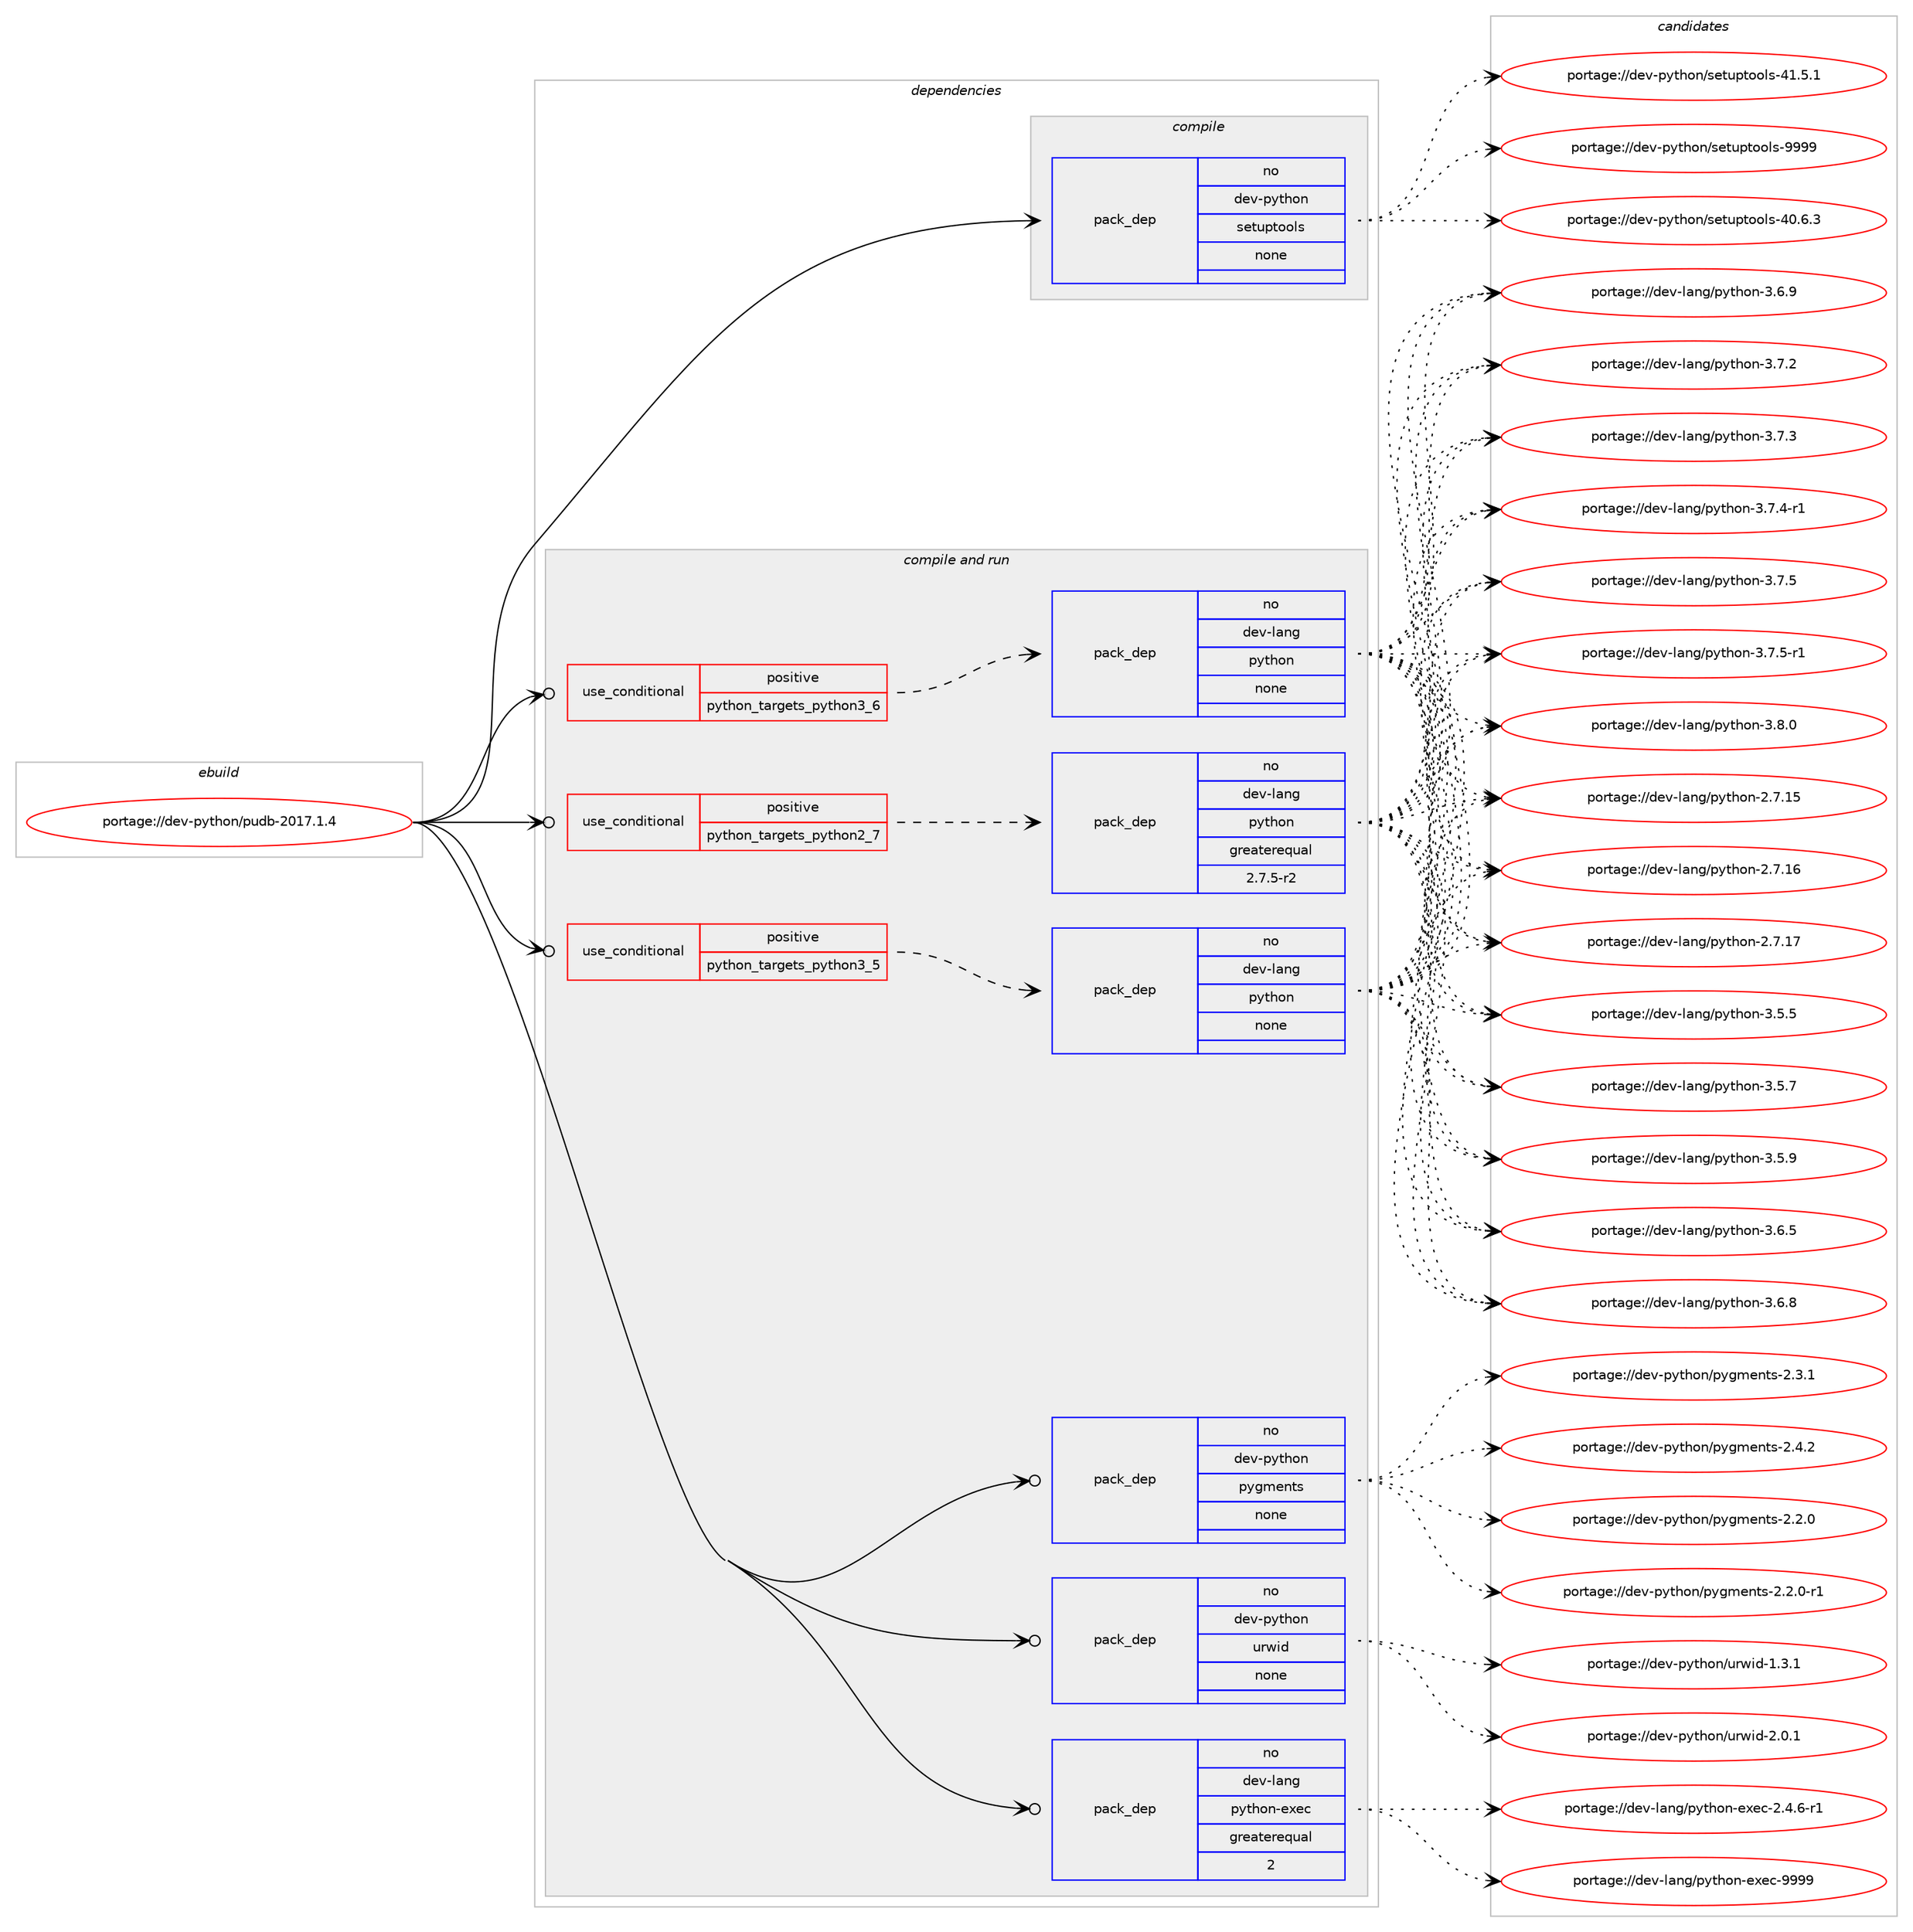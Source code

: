 digraph prolog {

# *************
# Graph options
# *************

newrank=true;
concentrate=true;
compound=true;
graph [rankdir=LR,fontname=Helvetica,fontsize=10,ranksep=1.5];#, ranksep=2.5, nodesep=0.2];
edge  [arrowhead=vee];
node  [fontname=Helvetica,fontsize=10];

# **********
# The ebuild
# **********

subgraph cluster_leftcol {
color=gray;
rank=same;
label=<<i>ebuild</i>>;
id [label="portage://dev-python/pudb-2017.1.4", color=red, width=4, href="../dev-python/pudb-2017.1.4.svg"];
}

# ****************
# The dependencies
# ****************

subgraph cluster_midcol {
color=gray;
label=<<i>dependencies</i>>;
subgraph cluster_compile {
fillcolor="#eeeeee";
style=filled;
label=<<i>compile</i>>;
subgraph pack120759 {
dependency158493 [label=<<TABLE BORDER="0" CELLBORDER="1" CELLSPACING="0" CELLPADDING="4" WIDTH="220"><TR><TD ROWSPAN="6" CELLPADDING="30">pack_dep</TD></TR><TR><TD WIDTH="110">no</TD></TR><TR><TD>dev-python</TD></TR><TR><TD>setuptools</TD></TR><TR><TD>none</TD></TR><TR><TD></TD></TR></TABLE>>, shape=none, color=blue];
}
id:e -> dependency158493:w [weight=20,style="solid",arrowhead="vee"];
}
subgraph cluster_compileandrun {
fillcolor="#eeeeee";
style=filled;
label=<<i>compile and run</i>>;
subgraph cond34369 {
dependency158494 [label=<<TABLE BORDER="0" CELLBORDER="1" CELLSPACING="0" CELLPADDING="4"><TR><TD ROWSPAN="3" CELLPADDING="10">use_conditional</TD></TR><TR><TD>positive</TD></TR><TR><TD>python_targets_python2_7</TD></TR></TABLE>>, shape=none, color=red];
subgraph pack120760 {
dependency158495 [label=<<TABLE BORDER="0" CELLBORDER="1" CELLSPACING="0" CELLPADDING="4" WIDTH="220"><TR><TD ROWSPAN="6" CELLPADDING="30">pack_dep</TD></TR><TR><TD WIDTH="110">no</TD></TR><TR><TD>dev-lang</TD></TR><TR><TD>python</TD></TR><TR><TD>greaterequal</TD></TR><TR><TD>2.7.5-r2</TD></TR></TABLE>>, shape=none, color=blue];
}
dependency158494:e -> dependency158495:w [weight=20,style="dashed",arrowhead="vee"];
}
id:e -> dependency158494:w [weight=20,style="solid",arrowhead="odotvee"];
subgraph cond34370 {
dependency158496 [label=<<TABLE BORDER="0" CELLBORDER="1" CELLSPACING="0" CELLPADDING="4"><TR><TD ROWSPAN="3" CELLPADDING="10">use_conditional</TD></TR><TR><TD>positive</TD></TR><TR><TD>python_targets_python3_5</TD></TR></TABLE>>, shape=none, color=red];
subgraph pack120761 {
dependency158497 [label=<<TABLE BORDER="0" CELLBORDER="1" CELLSPACING="0" CELLPADDING="4" WIDTH="220"><TR><TD ROWSPAN="6" CELLPADDING="30">pack_dep</TD></TR><TR><TD WIDTH="110">no</TD></TR><TR><TD>dev-lang</TD></TR><TR><TD>python</TD></TR><TR><TD>none</TD></TR><TR><TD></TD></TR></TABLE>>, shape=none, color=blue];
}
dependency158496:e -> dependency158497:w [weight=20,style="dashed",arrowhead="vee"];
}
id:e -> dependency158496:w [weight=20,style="solid",arrowhead="odotvee"];
subgraph cond34371 {
dependency158498 [label=<<TABLE BORDER="0" CELLBORDER="1" CELLSPACING="0" CELLPADDING="4"><TR><TD ROWSPAN="3" CELLPADDING="10">use_conditional</TD></TR><TR><TD>positive</TD></TR><TR><TD>python_targets_python3_6</TD></TR></TABLE>>, shape=none, color=red];
subgraph pack120762 {
dependency158499 [label=<<TABLE BORDER="0" CELLBORDER="1" CELLSPACING="0" CELLPADDING="4" WIDTH="220"><TR><TD ROWSPAN="6" CELLPADDING="30">pack_dep</TD></TR><TR><TD WIDTH="110">no</TD></TR><TR><TD>dev-lang</TD></TR><TR><TD>python</TD></TR><TR><TD>none</TD></TR><TR><TD></TD></TR></TABLE>>, shape=none, color=blue];
}
dependency158498:e -> dependency158499:w [weight=20,style="dashed",arrowhead="vee"];
}
id:e -> dependency158498:w [weight=20,style="solid",arrowhead="odotvee"];
subgraph pack120763 {
dependency158500 [label=<<TABLE BORDER="0" CELLBORDER="1" CELLSPACING="0" CELLPADDING="4" WIDTH="220"><TR><TD ROWSPAN="6" CELLPADDING="30">pack_dep</TD></TR><TR><TD WIDTH="110">no</TD></TR><TR><TD>dev-lang</TD></TR><TR><TD>python-exec</TD></TR><TR><TD>greaterequal</TD></TR><TR><TD>2</TD></TR></TABLE>>, shape=none, color=blue];
}
id:e -> dependency158500:w [weight=20,style="solid",arrowhead="odotvee"];
subgraph pack120764 {
dependency158501 [label=<<TABLE BORDER="0" CELLBORDER="1" CELLSPACING="0" CELLPADDING="4" WIDTH="220"><TR><TD ROWSPAN="6" CELLPADDING="30">pack_dep</TD></TR><TR><TD WIDTH="110">no</TD></TR><TR><TD>dev-python</TD></TR><TR><TD>pygments</TD></TR><TR><TD>none</TD></TR><TR><TD></TD></TR></TABLE>>, shape=none, color=blue];
}
id:e -> dependency158501:w [weight=20,style="solid",arrowhead="odotvee"];
subgraph pack120765 {
dependency158502 [label=<<TABLE BORDER="0" CELLBORDER="1" CELLSPACING="0" CELLPADDING="4" WIDTH="220"><TR><TD ROWSPAN="6" CELLPADDING="30">pack_dep</TD></TR><TR><TD WIDTH="110">no</TD></TR><TR><TD>dev-python</TD></TR><TR><TD>urwid</TD></TR><TR><TD>none</TD></TR><TR><TD></TD></TR></TABLE>>, shape=none, color=blue];
}
id:e -> dependency158502:w [weight=20,style="solid",arrowhead="odotvee"];
}
subgraph cluster_run {
fillcolor="#eeeeee";
style=filled;
label=<<i>run</i>>;
}
}

# **************
# The candidates
# **************

subgraph cluster_choices {
rank=same;
color=gray;
label=<<i>candidates</i>>;

subgraph choice120759 {
color=black;
nodesep=1;
choiceportage100101118451121211161041111104711510111611711211611111110811545524846544651 [label="portage://dev-python/setuptools-40.6.3", color=red, width=4,href="../dev-python/setuptools-40.6.3.svg"];
choiceportage100101118451121211161041111104711510111611711211611111110811545524946534649 [label="portage://dev-python/setuptools-41.5.1", color=red, width=4,href="../dev-python/setuptools-41.5.1.svg"];
choiceportage10010111845112121116104111110471151011161171121161111111081154557575757 [label="portage://dev-python/setuptools-9999", color=red, width=4,href="../dev-python/setuptools-9999.svg"];
dependency158493:e -> choiceportage100101118451121211161041111104711510111611711211611111110811545524846544651:w [style=dotted,weight="100"];
dependency158493:e -> choiceportage100101118451121211161041111104711510111611711211611111110811545524946534649:w [style=dotted,weight="100"];
dependency158493:e -> choiceportage10010111845112121116104111110471151011161171121161111111081154557575757:w [style=dotted,weight="100"];
}
subgraph choice120760 {
color=black;
nodesep=1;
choiceportage10010111845108971101034711212111610411111045504655464953 [label="portage://dev-lang/python-2.7.15", color=red, width=4,href="../dev-lang/python-2.7.15.svg"];
choiceportage10010111845108971101034711212111610411111045504655464954 [label="portage://dev-lang/python-2.7.16", color=red, width=4,href="../dev-lang/python-2.7.16.svg"];
choiceportage10010111845108971101034711212111610411111045504655464955 [label="portage://dev-lang/python-2.7.17", color=red, width=4,href="../dev-lang/python-2.7.17.svg"];
choiceportage100101118451089711010347112121116104111110455146534653 [label="portage://dev-lang/python-3.5.5", color=red, width=4,href="../dev-lang/python-3.5.5.svg"];
choiceportage100101118451089711010347112121116104111110455146534655 [label="portage://dev-lang/python-3.5.7", color=red, width=4,href="../dev-lang/python-3.5.7.svg"];
choiceportage100101118451089711010347112121116104111110455146534657 [label="portage://dev-lang/python-3.5.9", color=red, width=4,href="../dev-lang/python-3.5.9.svg"];
choiceportage100101118451089711010347112121116104111110455146544653 [label="portage://dev-lang/python-3.6.5", color=red, width=4,href="../dev-lang/python-3.6.5.svg"];
choiceportage100101118451089711010347112121116104111110455146544656 [label="portage://dev-lang/python-3.6.8", color=red, width=4,href="../dev-lang/python-3.6.8.svg"];
choiceportage100101118451089711010347112121116104111110455146544657 [label="portage://dev-lang/python-3.6.9", color=red, width=4,href="../dev-lang/python-3.6.9.svg"];
choiceportage100101118451089711010347112121116104111110455146554650 [label="portage://dev-lang/python-3.7.2", color=red, width=4,href="../dev-lang/python-3.7.2.svg"];
choiceportage100101118451089711010347112121116104111110455146554651 [label="portage://dev-lang/python-3.7.3", color=red, width=4,href="../dev-lang/python-3.7.3.svg"];
choiceportage1001011184510897110103471121211161041111104551465546524511449 [label="portage://dev-lang/python-3.7.4-r1", color=red, width=4,href="../dev-lang/python-3.7.4-r1.svg"];
choiceportage100101118451089711010347112121116104111110455146554653 [label="portage://dev-lang/python-3.7.5", color=red, width=4,href="../dev-lang/python-3.7.5.svg"];
choiceportage1001011184510897110103471121211161041111104551465546534511449 [label="portage://dev-lang/python-3.7.5-r1", color=red, width=4,href="../dev-lang/python-3.7.5-r1.svg"];
choiceportage100101118451089711010347112121116104111110455146564648 [label="portage://dev-lang/python-3.8.0", color=red, width=4,href="../dev-lang/python-3.8.0.svg"];
dependency158495:e -> choiceportage10010111845108971101034711212111610411111045504655464953:w [style=dotted,weight="100"];
dependency158495:e -> choiceportage10010111845108971101034711212111610411111045504655464954:w [style=dotted,weight="100"];
dependency158495:e -> choiceportage10010111845108971101034711212111610411111045504655464955:w [style=dotted,weight="100"];
dependency158495:e -> choiceportage100101118451089711010347112121116104111110455146534653:w [style=dotted,weight="100"];
dependency158495:e -> choiceportage100101118451089711010347112121116104111110455146534655:w [style=dotted,weight="100"];
dependency158495:e -> choiceportage100101118451089711010347112121116104111110455146534657:w [style=dotted,weight="100"];
dependency158495:e -> choiceportage100101118451089711010347112121116104111110455146544653:w [style=dotted,weight="100"];
dependency158495:e -> choiceportage100101118451089711010347112121116104111110455146544656:w [style=dotted,weight="100"];
dependency158495:e -> choiceportage100101118451089711010347112121116104111110455146544657:w [style=dotted,weight="100"];
dependency158495:e -> choiceportage100101118451089711010347112121116104111110455146554650:w [style=dotted,weight="100"];
dependency158495:e -> choiceportage100101118451089711010347112121116104111110455146554651:w [style=dotted,weight="100"];
dependency158495:e -> choiceportage1001011184510897110103471121211161041111104551465546524511449:w [style=dotted,weight="100"];
dependency158495:e -> choiceportage100101118451089711010347112121116104111110455146554653:w [style=dotted,weight="100"];
dependency158495:e -> choiceportage1001011184510897110103471121211161041111104551465546534511449:w [style=dotted,weight="100"];
dependency158495:e -> choiceportage100101118451089711010347112121116104111110455146564648:w [style=dotted,weight="100"];
}
subgraph choice120761 {
color=black;
nodesep=1;
choiceportage10010111845108971101034711212111610411111045504655464953 [label="portage://dev-lang/python-2.7.15", color=red, width=4,href="../dev-lang/python-2.7.15.svg"];
choiceportage10010111845108971101034711212111610411111045504655464954 [label="portage://dev-lang/python-2.7.16", color=red, width=4,href="../dev-lang/python-2.7.16.svg"];
choiceportage10010111845108971101034711212111610411111045504655464955 [label="portage://dev-lang/python-2.7.17", color=red, width=4,href="../dev-lang/python-2.7.17.svg"];
choiceportage100101118451089711010347112121116104111110455146534653 [label="portage://dev-lang/python-3.5.5", color=red, width=4,href="../dev-lang/python-3.5.5.svg"];
choiceportage100101118451089711010347112121116104111110455146534655 [label="portage://dev-lang/python-3.5.7", color=red, width=4,href="../dev-lang/python-3.5.7.svg"];
choiceportage100101118451089711010347112121116104111110455146534657 [label="portage://dev-lang/python-3.5.9", color=red, width=4,href="../dev-lang/python-3.5.9.svg"];
choiceportage100101118451089711010347112121116104111110455146544653 [label="portage://dev-lang/python-3.6.5", color=red, width=4,href="../dev-lang/python-3.6.5.svg"];
choiceportage100101118451089711010347112121116104111110455146544656 [label="portage://dev-lang/python-3.6.8", color=red, width=4,href="../dev-lang/python-3.6.8.svg"];
choiceportage100101118451089711010347112121116104111110455146544657 [label="portage://dev-lang/python-3.6.9", color=red, width=4,href="../dev-lang/python-3.6.9.svg"];
choiceportage100101118451089711010347112121116104111110455146554650 [label="portage://dev-lang/python-3.7.2", color=red, width=4,href="../dev-lang/python-3.7.2.svg"];
choiceportage100101118451089711010347112121116104111110455146554651 [label="portage://dev-lang/python-3.7.3", color=red, width=4,href="../dev-lang/python-3.7.3.svg"];
choiceportage1001011184510897110103471121211161041111104551465546524511449 [label="portage://dev-lang/python-3.7.4-r1", color=red, width=4,href="../dev-lang/python-3.7.4-r1.svg"];
choiceportage100101118451089711010347112121116104111110455146554653 [label="portage://dev-lang/python-3.7.5", color=red, width=4,href="../dev-lang/python-3.7.5.svg"];
choiceportage1001011184510897110103471121211161041111104551465546534511449 [label="portage://dev-lang/python-3.7.5-r1", color=red, width=4,href="../dev-lang/python-3.7.5-r1.svg"];
choiceportage100101118451089711010347112121116104111110455146564648 [label="portage://dev-lang/python-3.8.0", color=red, width=4,href="../dev-lang/python-3.8.0.svg"];
dependency158497:e -> choiceportage10010111845108971101034711212111610411111045504655464953:w [style=dotted,weight="100"];
dependency158497:e -> choiceportage10010111845108971101034711212111610411111045504655464954:w [style=dotted,weight="100"];
dependency158497:e -> choiceportage10010111845108971101034711212111610411111045504655464955:w [style=dotted,weight="100"];
dependency158497:e -> choiceportage100101118451089711010347112121116104111110455146534653:w [style=dotted,weight="100"];
dependency158497:e -> choiceportage100101118451089711010347112121116104111110455146534655:w [style=dotted,weight="100"];
dependency158497:e -> choiceportage100101118451089711010347112121116104111110455146534657:w [style=dotted,weight="100"];
dependency158497:e -> choiceportage100101118451089711010347112121116104111110455146544653:w [style=dotted,weight="100"];
dependency158497:e -> choiceportage100101118451089711010347112121116104111110455146544656:w [style=dotted,weight="100"];
dependency158497:e -> choiceportage100101118451089711010347112121116104111110455146544657:w [style=dotted,weight="100"];
dependency158497:e -> choiceportage100101118451089711010347112121116104111110455146554650:w [style=dotted,weight="100"];
dependency158497:e -> choiceportage100101118451089711010347112121116104111110455146554651:w [style=dotted,weight="100"];
dependency158497:e -> choiceportage1001011184510897110103471121211161041111104551465546524511449:w [style=dotted,weight="100"];
dependency158497:e -> choiceportage100101118451089711010347112121116104111110455146554653:w [style=dotted,weight="100"];
dependency158497:e -> choiceportage1001011184510897110103471121211161041111104551465546534511449:w [style=dotted,weight="100"];
dependency158497:e -> choiceportage100101118451089711010347112121116104111110455146564648:w [style=dotted,weight="100"];
}
subgraph choice120762 {
color=black;
nodesep=1;
choiceportage10010111845108971101034711212111610411111045504655464953 [label="portage://dev-lang/python-2.7.15", color=red, width=4,href="../dev-lang/python-2.7.15.svg"];
choiceportage10010111845108971101034711212111610411111045504655464954 [label="portage://dev-lang/python-2.7.16", color=red, width=4,href="../dev-lang/python-2.7.16.svg"];
choiceportage10010111845108971101034711212111610411111045504655464955 [label="portage://dev-lang/python-2.7.17", color=red, width=4,href="../dev-lang/python-2.7.17.svg"];
choiceportage100101118451089711010347112121116104111110455146534653 [label="portage://dev-lang/python-3.5.5", color=red, width=4,href="../dev-lang/python-3.5.5.svg"];
choiceportage100101118451089711010347112121116104111110455146534655 [label="portage://dev-lang/python-3.5.7", color=red, width=4,href="../dev-lang/python-3.5.7.svg"];
choiceportage100101118451089711010347112121116104111110455146534657 [label="portage://dev-lang/python-3.5.9", color=red, width=4,href="../dev-lang/python-3.5.9.svg"];
choiceportage100101118451089711010347112121116104111110455146544653 [label="portage://dev-lang/python-3.6.5", color=red, width=4,href="../dev-lang/python-3.6.5.svg"];
choiceportage100101118451089711010347112121116104111110455146544656 [label="portage://dev-lang/python-3.6.8", color=red, width=4,href="../dev-lang/python-3.6.8.svg"];
choiceportage100101118451089711010347112121116104111110455146544657 [label="portage://dev-lang/python-3.6.9", color=red, width=4,href="../dev-lang/python-3.6.9.svg"];
choiceportage100101118451089711010347112121116104111110455146554650 [label="portage://dev-lang/python-3.7.2", color=red, width=4,href="../dev-lang/python-3.7.2.svg"];
choiceportage100101118451089711010347112121116104111110455146554651 [label="portage://dev-lang/python-3.7.3", color=red, width=4,href="../dev-lang/python-3.7.3.svg"];
choiceportage1001011184510897110103471121211161041111104551465546524511449 [label="portage://dev-lang/python-3.7.4-r1", color=red, width=4,href="../dev-lang/python-3.7.4-r1.svg"];
choiceportage100101118451089711010347112121116104111110455146554653 [label="portage://dev-lang/python-3.7.5", color=red, width=4,href="../dev-lang/python-3.7.5.svg"];
choiceportage1001011184510897110103471121211161041111104551465546534511449 [label="portage://dev-lang/python-3.7.5-r1", color=red, width=4,href="../dev-lang/python-3.7.5-r1.svg"];
choiceportage100101118451089711010347112121116104111110455146564648 [label="portage://dev-lang/python-3.8.0", color=red, width=4,href="../dev-lang/python-3.8.0.svg"];
dependency158499:e -> choiceportage10010111845108971101034711212111610411111045504655464953:w [style=dotted,weight="100"];
dependency158499:e -> choiceportage10010111845108971101034711212111610411111045504655464954:w [style=dotted,weight="100"];
dependency158499:e -> choiceportage10010111845108971101034711212111610411111045504655464955:w [style=dotted,weight="100"];
dependency158499:e -> choiceportage100101118451089711010347112121116104111110455146534653:w [style=dotted,weight="100"];
dependency158499:e -> choiceportage100101118451089711010347112121116104111110455146534655:w [style=dotted,weight="100"];
dependency158499:e -> choiceportage100101118451089711010347112121116104111110455146534657:w [style=dotted,weight="100"];
dependency158499:e -> choiceportage100101118451089711010347112121116104111110455146544653:w [style=dotted,weight="100"];
dependency158499:e -> choiceportage100101118451089711010347112121116104111110455146544656:w [style=dotted,weight="100"];
dependency158499:e -> choiceportage100101118451089711010347112121116104111110455146544657:w [style=dotted,weight="100"];
dependency158499:e -> choiceportage100101118451089711010347112121116104111110455146554650:w [style=dotted,weight="100"];
dependency158499:e -> choiceportage100101118451089711010347112121116104111110455146554651:w [style=dotted,weight="100"];
dependency158499:e -> choiceportage1001011184510897110103471121211161041111104551465546524511449:w [style=dotted,weight="100"];
dependency158499:e -> choiceportage100101118451089711010347112121116104111110455146554653:w [style=dotted,weight="100"];
dependency158499:e -> choiceportage1001011184510897110103471121211161041111104551465546534511449:w [style=dotted,weight="100"];
dependency158499:e -> choiceportage100101118451089711010347112121116104111110455146564648:w [style=dotted,weight="100"];
}
subgraph choice120763 {
color=black;
nodesep=1;
choiceportage10010111845108971101034711212111610411111045101120101994550465246544511449 [label="portage://dev-lang/python-exec-2.4.6-r1", color=red, width=4,href="../dev-lang/python-exec-2.4.6-r1.svg"];
choiceportage10010111845108971101034711212111610411111045101120101994557575757 [label="portage://dev-lang/python-exec-9999", color=red, width=4,href="../dev-lang/python-exec-9999.svg"];
dependency158500:e -> choiceportage10010111845108971101034711212111610411111045101120101994550465246544511449:w [style=dotted,weight="100"];
dependency158500:e -> choiceportage10010111845108971101034711212111610411111045101120101994557575757:w [style=dotted,weight="100"];
}
subgraph choice120764 {
color=black;
nodesep=1;
choiceportage1001011184511212111610411111047112121103109101110116115455046504648 [label="portage://dev-python/pygments-2.2.0", color=red, width=4,href="../dev-python/pygments-2.2.0.svg"];
choiceportage10010111845112121116104111110471121211031091011101161154550465046484511449 [label="portage://dev-python/pygments-2.2.0-r1", color=red, width=4,href="../dev-python/pygments-2.2.0-r1.svg"];
choiceportage1001011184511212111610411111047112121103109101110116115455046514649 [label="portage://dev-python/pygments-2.3.1", color=red, width=4,href="../dev-python/pygments-2.3.1.svg"];
choiceportage1001011184511212111610411111047112121103109101110116115455046524650 [label="portage://dev-python/pygments-2.4.2", color=red, width=4,href="../dev-python/pygments-2.4.2.svg"];
dependency158501:e -> choiceportage1001011184511212111610411111047112121103109101110116115455046504648:w [style=dotted,weight="100"];
dependency158501:e -> choiceportage10010111845112121116104111110471121211031091011101161154550465046484511449:w [style=dotted,weight="100"];
dependency158501:e -> choiceportage1001011184511212111610411111047112121103109101110116115455046514649:w [style=dotted,weight="100"];
dependency158501:e -> choiceportage1001011184511212111610411111047112121103109101110116115455046524650:w [style=dotted,weight="100"];
}
subgraph choice120765 {
color=black;
nodesep=1;
choiceportage1001011184511212111610411111047117114119105100454946514649 [label="portage://dev-python/urwid-1.3.1", color=red, width=4,href="../dev-python/urwid-1.3.1.svg"];
choiceportage1001011184511212111610411111047117114119105100455046484649 [label="portage://dev-python/urwid-2.0.1", color=red, width=4,href="../dev-python/urwid-2.0.1.svg"];
dependency158502:e -> choiceportage1001011184511212111610411111047117114119105100454946514649:w [style=dotted,weight="100"];
dependency158502:e -> choiceportage1001011184511212111610411111047117114119105100455046484649:w [style=dotted,weight="100"];
}
}

}
